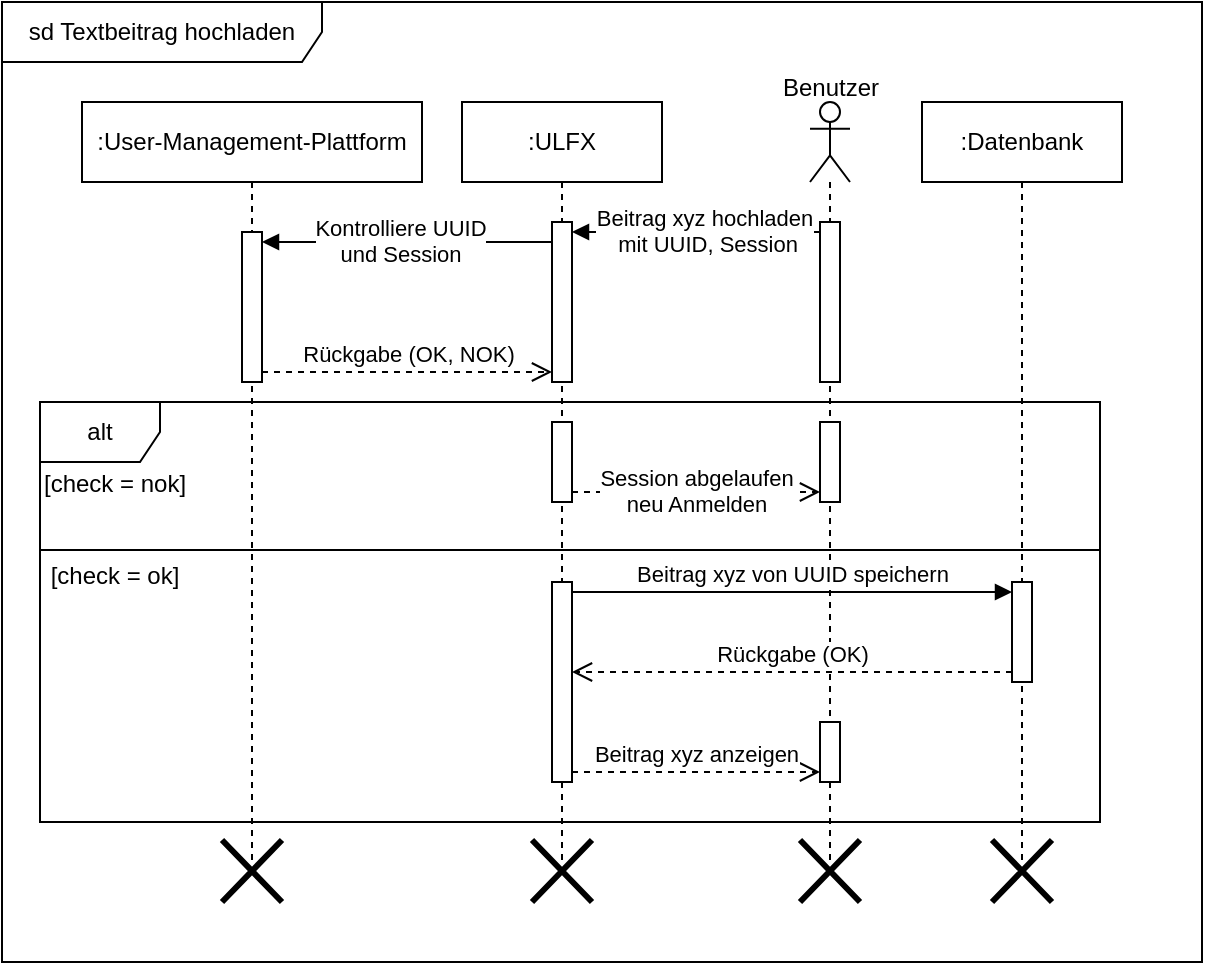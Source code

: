 <mxfile version="22.1.2" type="device">
  <diagram name="Seite-1" id="gu7jWi_EN4bWWNkUDX3a">
    <mxGraphModel dx="1434" dy="838" grid="1" gridSize="10" guides="1" tooltips="1" connect="1" arrows="1" fold="1" page="1" pageScale="1" pageWidth="827" pageHeight="1169" math="0" shadow="0">
      <root>
        <mxCell id="0" />
        <mxCell id="1" parent="0" />
        <mxCell id="__3lZr4yAjqDn0vFssuv-1" value="sd Textbeitrag hochladen" style="shape=umlFrame;whiteSpace=wrap;html=1;pointerEvents=0;width=160;height=30;" parent="1" vertex="1">
          <mxGeometry width="600" height="480" as="geometry" />
        </mxCell>
        <mxCell id="__3lZr4yAjqDn0vFssuv-2" value=":User-Management-Plattform" style="shape=umlLifeline;perimeter=lifelinePerimeter;whiteSpace=wrap;html=1;container=1;dropTarget=0;collapsible=0;recursiveResize=0;outlineConnect=0;portConstraint=eastwest;newEdgeStyle={&quot;curved&quot;:0,&quot;rounded&quot;:0};" parent="1" vertex="1">
          <mxGeometry x="40" y="50" width="170" height="380" as="geometry" />
        </mxCell>
        <mxCell id="__3lZr4yAjqDn0vFssuv-7" value="" style="html=1;points=[[0,0,0,0,5],[0,1,0,0,-5],[1,0,0,0,5],[1,1,0,0,-5]];perimeter=orthogonalPerimeter;outlineConnect=0;targetShapes=umlLifeline;portConstraint=eastwest;newEdgeStyle={&quot;curved&quot;:0,&quot;rounded&quot;:0};" parent="__3lZr4yAjqDn0vFssuv-2" vertex="1">
          <mxGeometry x="80" y="65" width="10" height="75" as="geometry" />
        </mxCell>
        <mxCell id="__3lZr4yAjqDn0vFssuv-3" value=":ULFX" style="shape=umlLifeline;perimeter=lifelinePerimeter;whiteSpace=wrap;html=1;container=1;dropTarget=0;collapsible=0;recursiveResize=0;outlineConnect=0;portConstraint=eastwest;newEdgeStyle={&quot;curved&quot;:0,&quot;rounded&quot;:0};" parent="1" vertex="1">
          <mxGeometry x="230" y="50" width="100" height="380" as="geometry" />
        </mxCell>
        <mxCell id="__3lZr4yAjqDn0vFssuv-8" value="" style="html=1;points=[[0,0,0,0,5],[0,1,0,0,-5],[1,0,0,0,5],[1,1,0,0,-5]];perimeter=orthogonalPerimeter;outlineConnect=0;targetShapes=umlLifeline;portConstraint=eastwest;newEdgeStyle={&quot;curved&quot;:0,&quot;rounded&quot;:0};" parent="__3lZr4yAjqDn0vFssuv-3" vertex="1">
          <mxGeometry x="45" y="60" width="10" height="80" as="geometry" />
        </mxCell>
        <mxCell id="__3lZr4yAjqDn0vFssuv-15" value="" style="html=1;points=[[0,0,0,0,5],[0,1,0,0,-5],[1,0,0,0,5],[1,1,0,0,-5]];perimeter=orthogonalPerimeter;outlineConnect=0;targetShapes=umlLifeline;portConstraint=eastwest;newEdgeStyle={&quot;curved&quot;:0,&quot;rounded&quot;:0};" parent="__3lZr4yAjqDn0vFssuv-3" vertex="1">
          <mxGeometry x="45" y="160" width="10" height="40" as="geometry" />
        </mxCell>
        <mxCell id="__3lZr4yAjqDn0vFssuv-5" value="" style="shape=umlLifeline;perimeter=lifelinePerimeter;whiteSpace=wrap;html=1;container=1;dropTarget=0;collapsible=0;recursiveResize=0;outlineConnect=0;portConstraint=eastwest;newEdgeStyle={&quot;curved&quot;:0,&quot;rounded&quot;:0};participant=umlActor;" parent="1" vertex="1">
          <mxGeometry x="404" y="50" width="20" height="380" as="geometry" />
        </mxCell>
        <mxCell id="__3lZr4yAjqDn0vFssuv-9" value="" style="html=1;points=[];perimeter=orthogonalPerimeter;outlineConnect=0;targetShapes=umlLifeline;portConstraint=eastwest;newEdgeStyle={&quot;edgeStyle&quot;:&quot;elbowEdgeStyle&quot;,&quot;elbow&quot;:&quot;vertical&quot;,&quot;curved&quot;:0,&quot;rounded&quot;:0};" parent="__3lZr4yAjqDn0vFssuv-5" vertex="1">
          <mxGeometry x="5" y="60" width="10" height="80" as="geometry" />
        </mxCell>
        <mxCell id="__3lZr4yAjqDn0vFssuv-6" value="Benutzer" style="text;html=1;align=center;verticalAlign=middle;resizable=0;points=[];autosize=1;strokeColor=none;fillColor=none;" parent="1" vertex="1">
          <mxGeometry x="379" y="28" width="70" height="30" as="geometry" />
        </mxCell>
        <mxCell id="__3lZr4yAjqDn0vFssuv-10" value="Beitrag xyz hochladen&lt;br&gt;&amp;nbsp;mit UUID, Session" style="html=1;verticalAlign=bottom;endArrow=block;curved=0;rounded=0;entryX=1;entryY=0;entryDx=0;entryDy=5;entryPerimeter=0;" parent="1" source="__3lZr4yAjqDn0vFssuv-9" target="__3lZr4yAjqDn0vFssuv-8" edge="1">
          <mxGeometry x="-0.067" y="15" relative="1" as="geometry">
            <mxPoint x="220" y="115" as="sourcePoint" />
            <mxPoint as="offset" />
          </mxGeometry>
        </mxCell>
        <mxCell id="__3lZr4yAjqDn0vFssuv-11" value="Kontrolliere UUID&lt;br&gt;und Session" style="html=1;verticalAlign=bottom;endArrow=block;curved=0;rounded=0;entryX=1;entryY=0;entryDx=0;entryDy=5;entryPerimeter=0;" parent="1" source="__3lZr4yAjqDn0vFssuv-8" target="__3lZr4yAjqDn0vFssuv-7" edge="1">
          <mxGeometry x="0.056" y="15" relative="1" as="geometry">
            <mxPoint x="44" y="125" as="sourcePoint" />
            <mxPoint as="offset" />
          </mxGeometry>
        </mxCell>
        <mxCell id="__3lZr4yAjqDn0vFssuv-12" value="Rückgabe (OK, NOK)" style="html=1;verticalAlign=bottom;endArrow=open;dashed=1;endSize=8;curved=0;rounded=0;exitX=1;exitY=1;exitDx=0;exitDy=-5;exitPerimeter=0;" parent="1" source="__3lZr4yAjqDn0vFssuv-7" target="__3lZr4yAjqDn0vFssuv-8" edge="1">
          <mxGeometry relative="1" as="geometry">
            <mxPoint x="284" y="195" as="targetPoint" />
          </mxGeometry>
        </mxCell>
        <mxCell id="__3lZr4yAjqDn0vFssuv-13" value="alt" style="shape=umlFrame;whiteSpace=wrap;html=1;pointerEvents=0;" parent="1" vertex="1">
          <mxGeometry x="19" y="200" width="530" height="210" as="geometry" />
        </mxCell>
        <mxCell id="__3lZr4yAjqDn0vFssuv-14" value="[check = nok]" style="text;html=1;align=center;verticalAlign=middle;resizable=0;points=[];autosize=1;strokeColor=none;fillColor=none;" parent="1" vertex="1">
          <mxGeometry x="11" y="226" width="90" height="30" as="geometry" />
        </mxCell>
        <mxCell id="__3lZr4yAjqDn0vFssuv-16" value="Session abgelaufen&lt;br&gt;neu Anmelden" style="html=1;verticalAlign=bottom;endArrow=open;dashed=1;endSize=8;curved=0;rounded=0;exitX=1;exitY=1;exitDx=0;exitDy=-5;exitPerimeter=0;entryX=0;entryY=1;entryDx=0;entryDy=-5;entryPerimeter=0;" parent="1" source="__3lZr4yAjqDn0vFssuv-15" target="__3lZr4yAjqDn0vFssuv-17" edge="1">
          <mxGeometry x="-0.008" y="-15" relative="1" as="geometry">
            <mxPoint x="209" y="285" as="targetPoint" />
            <mxPoint as="offset" />
          </mxGeometry>
        </mxCell>
        <mxCell id="__3lZr4yAjqDn0vFssuv-17" value="" style="html=1;points=[[0,0,0,0,5],[0,1,0,0,-5],[1,0,0,0,5],[1,1,0,0,-5]];perimeter=orthogonalPerimeter;outlineConnect=0;targetShapes=umlLifeline;portConstraint=eastwest;newEdgeStyle={&quot;curved&quot;:0,&quot;rounded&quot;:0};" parent="1" vertex="1">
          <mxGeometry x="409" y="210" width="10" height="40" as="geometry" />
        </mxCell>
        <mxCell id="__3lZr4yAjqDn0vFssuv-18" value="" style="line;strokeWidth=1;fillColor=none;align=left;verticalAlign=middle;spacingTop=-1;spacingLeft=3;spacingRight=3;rotatable=0;labelPosition=right;points=[];portConstraint=eastwest;strokeColor=inherit;" parent="1" vertex="1">
          <mxGeometry x="19" y="270" width="530" height="8" as="geometry" />
        </mxCell>
        <mxCell id="__3lZr4yAjqDn0vFssuv-19" value="[check = ok]" style="text;html=1;align=center;verticalAlign=middle;resizable=0;points=[];autosize=1;strokeColor=none;fillColor=none;" parent="1" vertex="1">
          <mxGeometry x="11" y="272" width="90" height="30" as="geometry" />
        </mxCell>
        <mxCell id="__3lZr4yAjqDn0vFssuv-21" value=":Datenbank" style="shape=umlLifeline;perimeter=lifelinePerimeter;whiteSpace=wrap;html=1;container=1;dropTarget=0;collapsible=0;recursiveResize=0;outlineConnect=0;portConstraint=eastwest;newEdgeStyle={&quot;curved&quot;:0,&quot;rounded&quot;:0};" parent="1" vertex="1">
          <mxGeometry x="460" y="50" width="100" height="380" as="geometry" />
        </mxCell>
        <mxCell id="__3lZr4yAjqDn0vFssuv-26" value="" style="html=1;points=[[0,0,0,0,5],[0,1,0,0,-5],[1,0,0,0,5],[1,1,0,0,-5]];perimeter=orthogonalPerimeter;outlineConnect=0;targetShapes=umlLifeline;portConstraint=eastwest;newEdgeStyle={&quot;curved&quot;:0,&quot;rounded&quot;:0};" parent="__3lZr4yAjqDn0vFssuv-21" vertex="1">
          <mxGeometry x="45" y="240" width="10" height="50" as="geometry" />
        </mxCell>
        <mxCell id="__3lZr4yAjqDn0vFssuv-22" value="" style="html=1;points=[[0,0,0,0,5],[0,1,0,0,-5],[1,0,0,0,5],[1,1,0,0,-5]];perimeter=orthogonalPerimeter;outlineConnect=0;targetShapes=umlLifeline;portConstraint=eastwest;newEdgeStyle={&quot;curved&quot;:0,&quot;rounded&quot;:0};" parent="1" vertex="1">
          <mxGeometry x="275" y="290" width="10" height="100" as="geometry" />
        </mxCell>
        <mxCell id="__3lZr4yAjqDn0vFssuv-27" value="Beitrag xyz von UUID speichern" style="html=1;verticalAlign=bottom;endArrow=block;curved=0;rounded=0;entryX=0;entryY=0;entryDx=0;entryDy=5;exitX=1;exitY=0;exitDx=0;exitDy=5;exitPerimeter=0;" parent="1" source="__3lZr4yAjqDn0vFssuv-22" target="__3lZr4yAjqDn0vFssuv-26" edge="1">
          <mxGeometry relative="1" as="geometry">
            <mxPoint x="435" y="295" as="sourcePoint" />
          </mxGeometry>
        </mxCell>
        <mxCell id="__3lZr4yAjqDn0vFssuv-28" value="Rückgabe (OK)" style="html=1;verticalAlign=bottom;endArrow=open;dashed=1;endSize=8;curved=0;rounded=0;exitX=0;exitY=1;exitDx=0;exitDy=-5;" parent="1" source="__3lZr4yAjqDn0vFssuv-26" target="__3lZr4yAjqDn0vFssuv-22" edge="1">
          <mxGeometry relative="1" as="geometry">
            <mxPoint x="435" y="365" as="targetPoint" />
          </mxGeometry>
        </mxCell>
        <mxCell id="__3lZr4yAjqDn0vFssuv-29" value="" style="html=1;points=[[0,0,0,0,5],[0,1,0,0,-5],[1,0,0,0,5],[1,1,0,0,-5]];perimeter=orthogonalPerimeter;outlineConnect=0;targetShapes=umlLifeline;portConstraint=eastwest;newEdgeStyle={&quot;curved&quot;:0,&quot;rounded&quot;:0};" parent="1" vertex="1">
          <mxGeometry x="409" y="360" width="10" height="30" as="geometry" />
        </mxCell>
        <mxCell id="__3lZr4yAjqDn0vFssuv-30" value="Beitrag xyz anzeigen" style="html=1;verticalAlign=bottom;endArrow=open;dashed=1;endSize=8;curved=0;rounded=0;exitX=1;exitY=1;exitDx=0;exitDy=-5;exitPerimeter=0;entryX=0;entryY=1;entryDx=0;entryDy=-5;entryPerimeter=0;" parent="1" source="__3lZr4yAjqDn0vFssuv-22" target="__3lZr4yAjqDn0vFssuv-29" edge="1">
          <mxGeometry relative="1" as="geometry">
            <mxPoint x="390" y="420" as="sourcePoint" />
            <mxPoint x="310" y="420" as="targetPoint" />
          </mxGeometry>
        </mxCell>
        <mxCell id="__3lZr4yAjqDn0vFssuv-32" value="" style="shape=umlDestroy;whiteSpace=wrap;html=1;strokeWidth=3;targetShapes=umlLifeline;" parent="1" vertex="1">
          <mxGeometry x="110" y="419" width="30" height="31" as="geometry" />
        </mxCell>
        <mxCell id="__3lZr4yAjqDn0vFssuv-33" value="" style="shape=umlDestroy;whiteSpace=wrap;html=1;strokeWidth=3;targetShapes=umlLifeline;" parent="1" vertex="1">
          <mxGeometry x="265" y="419" width="30" height="31" as="geometry" />
        </mxCell>
        <mxCell id="__3lZr4yAjqDn0vFssuv-34" value="" style="shape=umlDestroy;whiteSpace=wrap;html=1;strokeWidth=3;targetShapes=umlLifeline;" parent="1" vertex="1">
          <mxGeometry x="399" y="419" width="30" height="31" as="geometry" />
        </mxCell>
        <mxCell id="__3lZr4yAjqDn0vFssuv-35" value="" style="shape=umlDestroy;whiteSpace=wrap;html=1;strokeWidth=3;targetShapes=umlLifeline;" parent="1" vertex="1">
          <mxGeometry x="495" y="419" width="30" height="31" as="geometry" />
        </mxCell>
      </root>
    </mxGraphModel>
  </diagram>
</mxfile>
